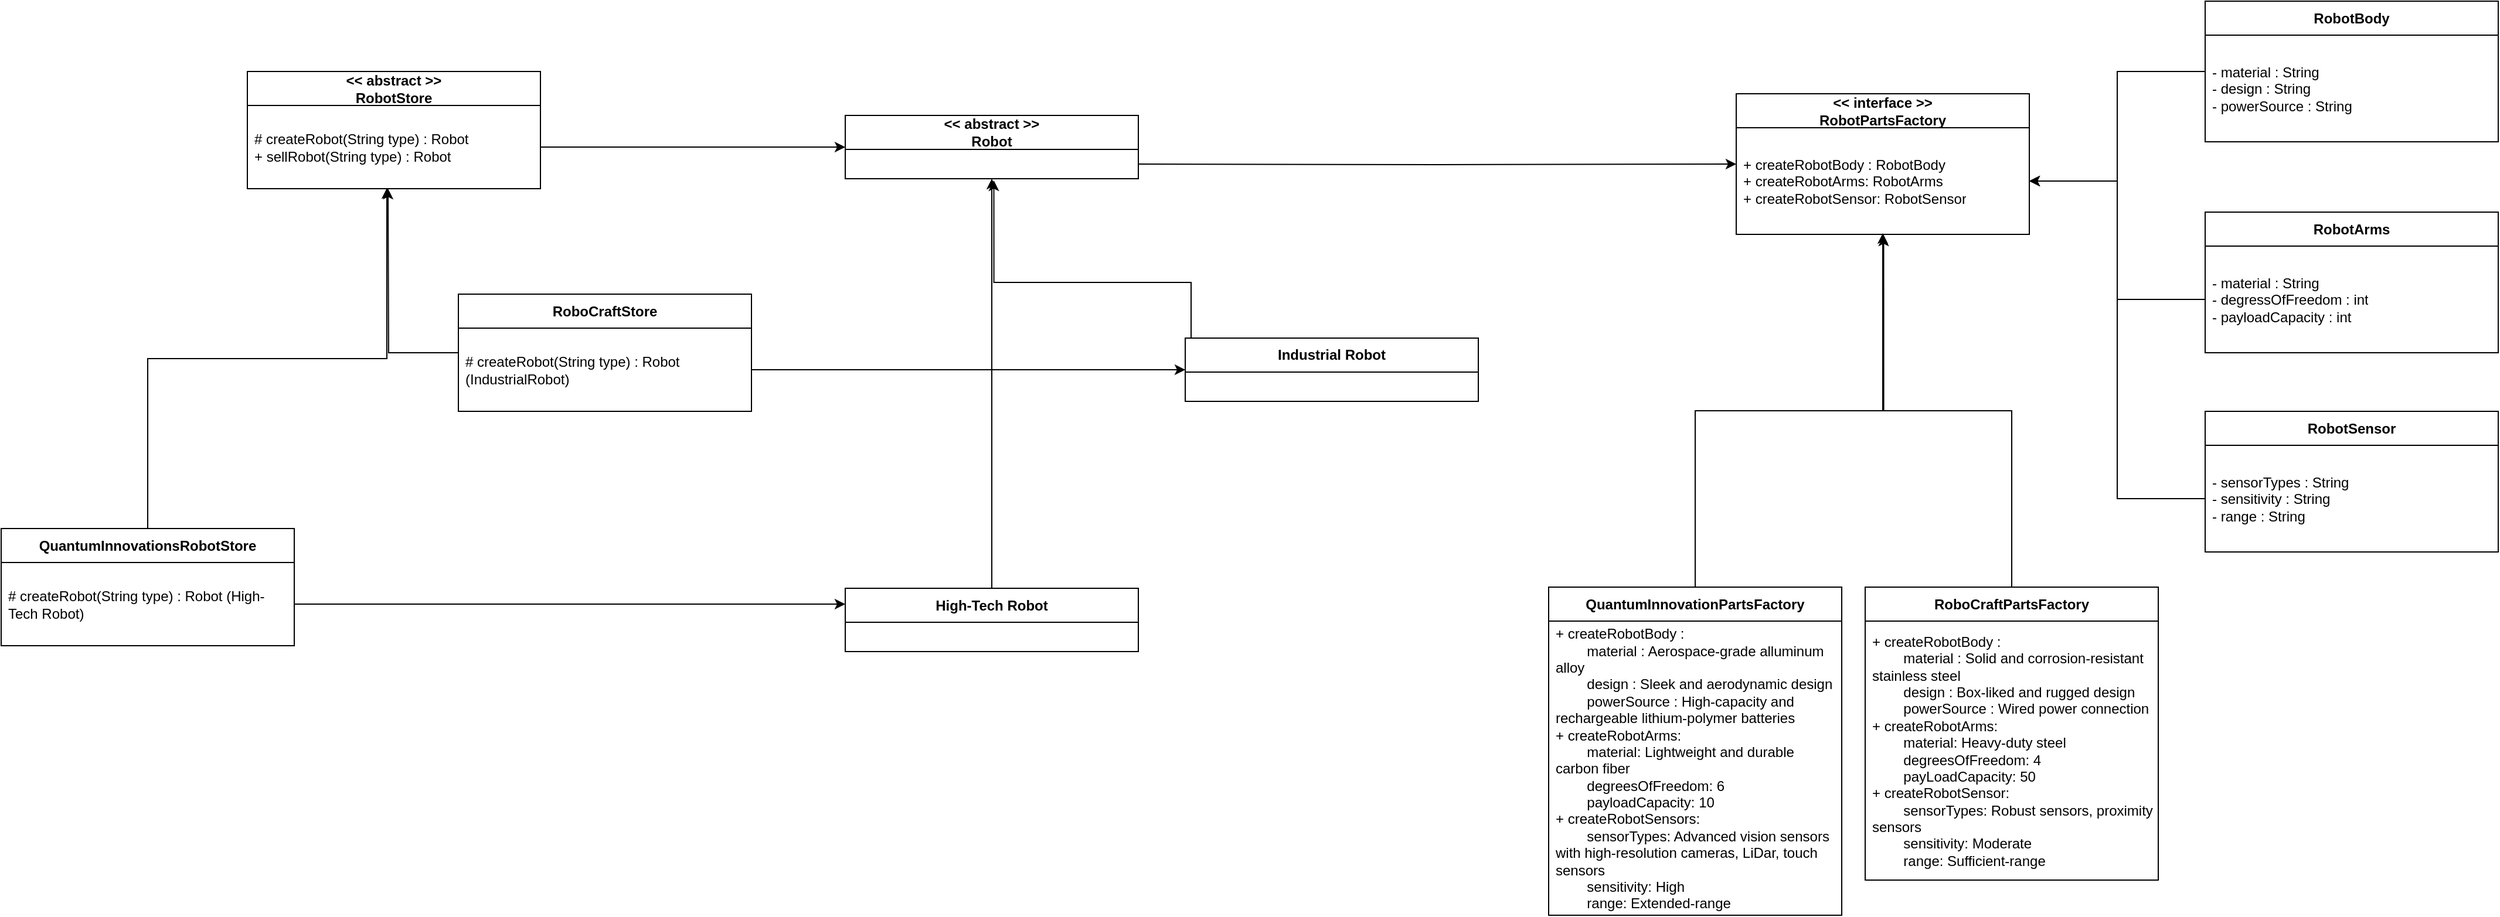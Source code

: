 <mxfile version="22.1.4" type="github">
  <diagram name="Page-1" id="hUjEpkly2eNINpmnEEEA">
    <mxGraphModel dx="2694" dy="1083" grid="1" gridSize="10" guides="1" tooltips="1" connect="1" arrows="1" fold="1" page="1" pageScale="1" pageWidth="827" pageHeight="1169" math="0" shadow="0">
      <root>
        <mxCell id="0" />
        <mxCell id="1" parent="0" />
        <mxCell id="NbQcgySadGwn3jhOum9s-8" value="&amp;lt;&amp;lt; abstract &amp;gt;&amp;gt;&lt;br&gt;RobotStore" style="swimlane;fontStyle=1;align=center;verticalAlign=middle;childLayout=stackLayout;horizontal=1;startSize=29;horizontalStack=0;resizeParent=1;resizeParentMax=0;resizeLast=0;collapsible=0;marginBottom=0;html=1;whiteSpace=wrap;" parent="1" vertex="1">
          <mxGeometry x="300" y="90" width="250" height="100" as="geometry" />
        </mxCell>
        <mxCell id="NbQcgySadGwn3jhOum9s-10" value="# createRobot(String type) : Robot&lt;br&gt;+ sellRobot(String type) : Robot" style="text;html=1;strokeColor=none;fillColor=none;align=left;verticalAlign=middle;spacingLeft=4;spacingRight=4;overflow=hidden;rotatable=0;points=[[0,0.5],[1,0.5]];portConstraint=eastwest;whiteSpace=wrap;" parent="NbQcgySadGwn3jhOum9s-8" vertex="1">
          <mxGeometry y="29" width="250" height="71" as="geometry" />
        </mxCell>
        <mxCell id="NbQcgySadGwn3jhOum9s-11" value="QuantumInnovationsRobotStore" style="swimlane;fontStyle=1;align=center;verticalAlign=middle;childLayout=stackLayout;horizontal=1;startSize=29;horizontalStack=0;resizeParent=1;resizeParentMax=0;resizeLast=0;collapsible=0;marginBottom=0;html=1;whiteSpace=wrap;" parent="1" vertex="1">
          <mxGeometry x="90" y="480" width="250" height="100" as="geometry" />
        </mxCell>
        <mxCell id="NbQcgySadGwn3jhOum9s-13" value="# createRobot(String type) : Robot (High-Tech Robot)" style="text;html=1;strokeColor=none;fillColor=none;align=left;verticalAlign=middle;spacingLeft=4;spacingRight=4;overflow=hidden;rotatable=0;points=[[0,0.5],[1,0.5]];portConstraint=eastwest;whiteSpace=wrap;" parent="NbQcgySadGwn3jhOum9s-11" vertex="1">
          <mxGeometry y="29" width="250" height="71" as="geometry" />
        </mxCell>
        <mxCell id="NbQcgySadGwn3jhOum9s-20" value="&amp;lt;&amp;lt; abstract &amp;gt;&amp;gt;&lt;br&gt;Robot" style="swimlane;fontStyle=1;align=center;verticalAlign=middle;childLayout=stackLayout;horizontal=1;startSize=29;horizontalStack=0;resizeParent=1;resizeParentMax=0;resizeLast=0;collapsible=0;marginBottom=0;html=1;whiteSpace=wrap;" parent="1" vertex="1">
          <mxGeometry x="810" y="127.5" width="250" height="54" as="geometry" />
        </mxCell>
        <mxCell id="Bh0ntxsgNY0DjMAxqfud-5" style="edgeStyle=orthogonalEdgeStyle;rounded=0;orthogonalLoop=1;jettySize=auto;html=1;exitX=0.5;exitY=0;exitDx=0;exitDy=0;entryX=0.5;entryY=1;entryDx=0;entryDy=0;" edge="1" parent="1" source="NbQcgySadGwn3jhOum9s-23" target="NbQcgySadGwn3jhOum9s-20">
          <mxGeometry relative="1" as="geometry" />
        </mxCell>
        <mxCell id="NbQcgySadGwn3jhOum9s-23" value="High-Tech Robot" style="swimlane;fontStyle=1;align=center;verticalAlign=middle;childLayout=stackLayout;horizontal=1;startSize=29;horizontalStack=0;resizeParent=1;resizeParentMax=0;resizeLast=0;collapsible=0;marginBottom=0;html=1;whiteSpace=wrap;" parent="1" vertex="1">
          <mxGeometry x="810" y="531" width="250" height="54" as="geometry" />
        </mxCell>
        <mxCell id="NbQcgySadGwn3jhOum9s-30" value="&amp;lt;&amp;lt; interface &amp;gt;&amp;gt;&lt;br&gt;RobotPartsFactory" style="swimlane;fontStyle=1;align=center;verticalAlign=middle;childLayout=stackLayout;horizontal=1;startSize=29;horizontalStack=0;resizeParent=1;resizeParentMax=0;resizeLast=0;collapsible=0;marginBottom=0;html=1;whiteSpace=wrap;" parent="1" vertex="1">
          <mxGeometry x="1570" y="109" width="250" height="120" as="geometry" />
        </mxCell>
        <mxCell id="NbQcgySadGwn3jhOum9s-32" value="+ createRobotBody : RobotBody&lt;br&gt;+ createRobotArms: RobotArms&lt;br&gt;+ createRobotSensor: RobotSensor" style="text;html=1;strokeColor=none;fillColor=none;align=left;verticalAlign=middle;spacingLeft=4;spacingRight=4;overflow=hidden;rotatable=0;points=[[0,0.5],[1,0.5]];portConstraint=eastwest;whiteSpace=wrap;" parent="NbQcgySadGwn3jhOum9s-30" vertex="1">
          <mxGeometry y="29" width="250" height="91" as="geometry" />
        </mxCell>
        <mxCell id="NbQcgySadGwn3jhOum9s-36" value="RoboCraftPartsFactory" style="swimlane;fontStyle=1;align=center;verticalAlign=middle;childLayout=stackLayout;horizontal=1;startSize=29;horizontalStack=0;resizeParent=1;resizeParentMax=0;resizeLast=0;collapsible=0;marginBottom=0;html=1;whiteSpace=wrap;" parent="1" vertex="1">
          <mxGeometry x="1680" y="530" width="250" height="250" as="geometry" />
        </mxCell>
        <mxCell id="NbQcgySadGwn3jhOum9s-38" value="+ createRobotBody :&amp;nbsp;&lt;br&gt;&lt;span style=&quot;white-space: pre;&quot;&gt;&#x9;&lt;/span&gt;material : Solid and corrosion-resistant stainless steel&lt;br&gt;&lt;span style=&quot;white-space: pre;&quot;&gt;&#x9;&lt;/span&gt;design : Box-liked and rugged design&lt;br&gt;&lt;span style=&quot;white-space: pre;&quot;&gt;&#x9;&lt;/span&gt;powerSource : Wired power connection&lt;br&gt;+ createRobotArms: &lt;br&gt;&lt;span style=&quot;white-space: pre;&quot;&gt;&#x9;&lt;/span&gt;material: Heavy-duty steel&lt;br&gt;&lt;span style=&quot;white-space: pre;&quot;&gt;&#x9;&lt;/span&gt;degreesOfFreedom: 4&lt;br&gt;&lt;span style=&quot;white-space: pre;&quot;&gt;&#x9;&lt;/span&gt;payLoadCapacity: 50&lt;br&gt;+ createRobotSensor:&amp;nbsp;&lt;br&gt;&lt;span style=&quot;white-space: pre;&quot;&gt;&#x9;&lt;/span&gt;sensorTypes: Robust sensors, proximity sensors&lt;br&gt;&lt;span style=&quot;white-space: pre;&quot;&gt;&#x9;&lt;/span&gt;sensitivity: Moderate&lt;br&gt;&lt;span style=&quot;white-space: pre;&quot;&gt;&#x9;&lt;/span&gt;range: Sufficient-range&amp;nbsp;" style="text;html=1;strokeColor=none;fillColor=none;align=left;verticalAlign=middle;spacingLeft=4;spacingRight=4;overflow=hidden;rotatable=0;points=[[0,0.5],[1,0.5]];portConstraint=eastwest;whiteSpace=wrap;" parent="NbQcgySadGwn3jhOum9s-36" vertex="1">
          <mxGeometry y="29" width="250" height="221" as="geometry" />
        </mxCell>
        <mxCell id="Bde_iS7oefZhUgNLe-8d-2" style="edgeStyle=orthogonalEdgeStyle;rounded=0;orthogonalLoop=1;jettySize=auto;html=1;exitX=1;exitY=0.5;exitDx=0;exitDy=0;entryX=0;entryY=0.5;entryDx=0;entryDy=0;" parent="1" source="NbQcgySadGwn3jhOum9s-10" target="NbQcgySadGwn3jhOum9s-20" edge="1">
          <mxGeometry relative="1" as="geometry" />
        </mxCell>
        <mxCell id="Bde_iS7oefZhUgNLe-8d-3" style="edgeStyle=orthogonalEdgeStyle;rounded=0;orthogonalLoop=1;jettySize=auto;html=1;exitX=1;exitY=0.5;exitDx=0;exitDy=0;entryX=0;entryY=0.5;entryDx=0;entryDy=0;" parent="1" target="NbQcgySadGwn3jhOum9s-30" edge="1">
          <mxGeometry relative="1" as="geometry">
            <mxPoint x="1060" y="169" as="sourcePoint" />
          </mxGeometry>
        </mxCell>
        <mxCell id="Bde_iS7oefZhUgNLe-8d-4" style="edgeStyle=orthogonalEdgeStyle;rounded=0;orthogonalLoop=1;jettySize=auto;html=1;entryX=0.503;entryY=1.011;entryDx=0;entryDy=0;entryPerimeter=0;" parent="1" source="NbQcgySadGwn3jhOum9s-36" target="NbQcgySadGwn3jhOum9s-32" edge="1">
          <mxGeometry relative="1" as="geometry" />
        </mxCell>
        <mxCell id="Bde_iS7oefZhUgNLe-8d-5" value="RobotBody" style="swimlane;fontStyle=1;align=center;verticalAlign=middle;childLayout=stackLayout;horizontal=1;startSize=29;horizontalStack=0;resizeParent=1;resizeParentMax=0;resizeLast=0;collapsible=0;marginBottom=0;html=1;whiteSpace=wrap;" parent="1" vertex="1">
          <mxGeometry x="1970" y="30" width="250" height="120" as="geometry" />
        </mxCell>
        <mxCell id="Bde_iS7oefZhUgNLe-8d-6" value="- material : String&lt;br style=&quot;border-color: var(--border-color);&quot;&gt;- design : String&lt;br style=&quot;border-color: var(--border-color);&quot;&gt;- powerSource : String" style="text;html=1;strokeColor=none;fillColor=none;align=left;verticalAlign=middle;spacingLeft=4;spacingRight=4;overflow=hidden;rotatable=0;points=[[0,0.5],[1,0.5]];portConstraint=eastwest;whiteSpace=wrap;" parent="Bde_iS7oefZhUgNLe-8d-5" vertex="1">
          <mxGeometry y="29" width="250" height="91" as="geometry" />
        </mxCell>
        <mxCell id="Bde_iS7oefZhUgNLe-8d-7" style="edgeStyle=orthogonalEdgeStyle;rounded=0;orthogonalLoop=1;jettySize=auto;html=1;exitX=1;exitY=0.5;exitDx=0;exitDy=0;entryX=0;entryY=0.5;entryDx=0;entryDy=0;endArrow=none;endFill=0;startArrow=classic;startFill=1;" parent="1" source="NbQcgySadGwn3jhOum9s-32" target="Bde_iS7oefZhUgNLe-8d-5" edge="1">
          <mxGeometry relative="1" as="geometry" />
        </mxCell>
        <mxCell id="Bde_iS7oefZhUgNLe-8d-8" value="RobotArms" style="swimlane;fontStyle=1;align=center;verticalAlign=middle;childLayout=stackLayout;horizontal=1;startSize=29;horizontalStack=0;resizeParent=1;resizeParentMax=0;resizeLast=0;collapsible=0;marginBottom=0;html=1;whiteSpace=wrap;" parent="1" vertex="1">
          <mxGeometry x="1970" y="210" width="250" height="120" as="geometry" />
        </mxCell>
        <mxCell id="Bde_iS7oefZhUgNLe-8d-9" value="- material : String&lt;br style=&quot;border-color: var(--border-color);&quot;&gt;- degressOfFreedom : int&lt;br style=&quot;border-color: var(--border-color);&quot;&gt;- payloadCapacity : int" style="text;html=1;strokeColor=none;fillColor=none;align=left;verticalAlign=middle;spacingLeft=4;spacingRight=4;overflow=hidden;rotatable=0;points=[[0,0.5],[1,0.5]];portConstraint=eastwest;whiteSpace=wrap;" parent="Bde_iS7oefZhUgNLe-8d-8" vertex="1">
          <mxGeometry y="29" width="250" height="91" as="geometry" />
        </mxCell>
        <mxCell id="Bde_iS7oefZhUgNLe-8d-10" style="edgeStyle=orthogonalEdgeStyle;rounded=0;orthogonalLoop=1;jettySize=auto;html=1;exitX=0;exitY=0.5;exitDx=0;exitDy=0;entryX=1;entryY=0.5;entryDx=0;entryDy=0;" parent="1" source="Bde_iS7oefZhUgNLe-8d-9" target="NbQcgySadGwn3jhOum9s-32" edge="1">
          <mxGeometry relative="1" as="geometry" />
        </mxCell>
        <mxCell id="Bde_iS7oefZhUgNLe-8d-11" value="RobotSensor" style="swimlane;fontStyle=1;align=center;verticalAlign=middle;childLayout=stackLayout;horizontal=1;startSize=29;horizontalStack=0;resizeParent=1;resizeParentMax=0;resizeLast=0;collapsible=0;marginBottom=0;html=1;whiteSpace=wrap;" parent="1" vertex="1">
          <mxGeometry x="1970" y="380" width="250" height="120" as="geometry" />
        </mxCell>
        <mxCell id="Bde_iS7oefZhUgNLe-8d-12" value="- sensorTypes : String&lt;br&gt;- sensitivity : String&lt;br&gt;- range : String" style="text;html=1;strokeColor=none;fillColor=none;align=left;verticalAlign=middle;spacingLeft=4;spacingRight=4;overflow=hidden;rotatable=0;points=[[0,0.5],[1,0.5]];portConstraint=eastwest;whiteSpace=wrap;" parent="Bde_iS7oefZhUgNLe-8d-11" vertex="1">
          <mxGeometry y="29" width="250" height="91" as="geometry" />
        </mxCell>
        <mxCell id="Bde_iS7oefZhUgNLe-8d-13" style="edgeStyle=orthogonalEdgeStyle;rounded=0;orthogonalLoop=1;jettySize=auto;html=1;entryX=1;entryY=0.5;entryDx=0;entryDy=0;" parent="1" source="Bde_iS7oefZhUgNLe-8d-12" target="NbQcgySadGwn3jhOum9s-32" edge="1">
          <mxGeometry relative="1" as="geometry" />
        </mxCell>
        <mxCell id="Bde_iS7oefZhUgNLe-8d-18" style="edgeStyle=orthogonalEdgeStyle;rounded=0;orthogonalLoop=1;jettySize=auto;html=1;" parent="1" source="Bde_iS7oefZhUgNLe-8d-14" edge="1">
          <mxGeometry relative="1" as="geometry">
            <mxPoint x="420" y="190" as="targetPoint" />
          </mxGeometry>
        </mxCell>
        <mxCell id="Bde_iS7oefZhUgNLe-8d-14" value="RoboCraftStore" style="swimlane;fontStyle=1;align=center;verticalAlign=middle;childLayout=stackLayout;horizontal=1;startSize=29;horizontalStack=0;resizeParent=1;resizeParentMax=0;resizeLast=0;collapsible=0;marginBottom=0;html=1;whiteSpace=wrap;" parent="1" vertex="1">
          <mxGeometry x="480" y="280" width="250" height="100" as="geometry" />
        </mxCell>
        <mxCell id="Bde_iS7oefZhUgNLe-8d-15" value="# createRobot(String type) : Robot (IndustrialRobot)" style="text;html=1;strokeColor=none;fillColor=none;align=left;verticalAlign=middle;spacingLeft=4;spacingRight=4;overflow=hidden;rotatable=0;points=[[0,0.5],[1,0.5]];portConstraint=eastwest;whiteSpace=wrap;" parent="Bde_iS7oefZhUgNLe-8d-14" vertex="1">
          <mxGeometry y="29" width="250" height="71" as="geometry" />
        </mxCell>
        <mxCell id="Bde_iS7oefZhUgNLe-8d-16" style="edgeStyle=orthogonalEdgeStyle;rounded=0;orthogonalLoop=1;jettySize=auto;html=1;entryX=0.476;entryY=0.993;entryDx=0;entryDy=0;entryPerimeter=0;" parent="1" source="NbQcgySadGwn3jhOum9s-11" target="NbQcgySadGwn3jhOum9s-10" edge="1">
          <mxGeometry relative="1" as="geometry" />
        </mxCell>
        <mxCell id="Bde_iS7oefZhUgNLe-8d-21" value="Industrial Robot" style="swimlane;fontStyle=1;align=center;verticalAlign=middle;childLayout=stackLayout;horizontal=1;startSize=29;horizontalStack=0;resizeParent=1;resizeParentMax=0;resizeLast=0;collapsible=0;marginBottom=0;html=1;whiteSpace=wrap;" parent="1" vertex="1">
          <mxGeometry x="1100" y="317.5" width="250" height="54" as="geometry" />
        </mxCell>
        <mxCell id="Bde_iS7oefZhUgNLe-8d-31" style="edgeStyle=orthogonalEdgeStyle;rounded=0;orthogonalLoop=1;jettySize=auto;html=1;entryX=0.507;entryY=1.06;entryDx=0;entryDy=0;entryPerimeter=0;" parent="1" source="Bde_iS7oefZhUgNLe-8d-21" edge="1">
          <mxGeometry relative="1" as="geometry">
            <Array as="points">
              <mxPoint x="1105" y="270" />
              <mxPoint x="937" y="270" />
            </Array>
            <mxPoint x="936.75" y="183" as="targetPoint" />
          </mxGeometry>
        </mxCell>
        <mxCell id="Bh0ntxsgNY0DjMAxqfud-1" value="QuantumInnovationPartsFactory" style="swimlane;fontStyle=1;align=center;verticalAlign=middle;childLayout=stackLayout;horizontal=1;startSize=29;horizontalStack=0;resizeParent=1;resizeParentMax=0;resizeLast=0;collapsible=0;marginBottom=0;html=1;whiteSpace=wrap;" vertex="1" parent="1">
          <mxGeometry x="1410" y="530" width="250" height="280" as="geometry" />
        </mxCell>
        <mxCell id="Bh0ntxsgNY0DjMAxqfud-2" value="+ createRobotBody :&amp;nbsp;&lt;br&gt;&lt;span style=&quot;white-space: pre;&quot;&gt;&#x9;&lt;/span&gt;material : Aerospace-grade alluminum alloy&lt;br&gt;&lt;span style=&quot;white-space: pre;&quot;&gt;&#x9;&lt;/span&gt;design : Sleek and aerodynamic design&lt;br&gt;&lt;span style=&quot;white-space: pre;&quot;&gt;&#x9;&lt;/span&gt;powerSource : High-capacity and rechargeable lithium-polymer batteries&lt;br&gt;+ createRobotArms:&lt;br&gt;&lt;span style=&quot;white-space: pre;&quot;&gt;&#x9;&lt;/span&gt;material: Lightweight and durable carbon fiber&lt;br&gt;&lt;span style=&quot;white-space: pre;&quot;&gt;&#x9;&lt;/span&gt;degreesOfFreedom: 6&lt;br&gt;&lt;span style=&quot;white-space: pre;&quot;&gt;&#x9;&lt;/span&gt;payloadCapacity: 10&lt;br&gt;+ createRobotSensors:&lt;br&gt;&lt;span style=&quot;white-space: pre;&quot;&gt;&#x9;&lt;/span&gt;sensorTypes: Advanced vision sensors with high-resolution cameras, LiDar, touch sensors&lt;br&gt;&lt;span style=&quot;white-space: pre;&quot;&gt;&#x9;&lt;/span&gt;sensitivity: High&lt;br&gt;&lt;span style=&quot;white-space: pre;&quot;&gt;&#x9;&lt;/span&gt;range: Extended-range" style="text;html=1;strokeColor=none;fillColor=none;align=left;verticalAlign=middle;spacingLeft=4;spacingRight=4;overflow=hidden;rotatable=0;points=[[0,0.5],[1,0.5]];portConstraint=eastwest;whiteSpace=wrap;" vertex="1" parent="Bh0ntxsgNY0DjMAxqfud-1">
          <mxGeometry y="29" width="250" height="251" as="geometry" />
        </mxCell>
        <mxCell id="Bh0ntxsgNY0DjMAxqfud-4" style="edgeStyle=orthogonalEdgeStyle;rounded=0;orthogonalLoop=1;jettySize=auto;html=1;entryX=0.5;entryY=0.989;entryDx=0;entryDy=0;entryPerimeter=0;" edge="1" parent="1" source="Bh0ntxsgNY0DjMAxqfud-1" target="NbQcgySadGwn3jhOum9s-32">
          <mxGeometry relative="1" as="geometry" />
        </mxCell>
        <mxCell id="Bh0ntxsgNY0DjMAxqfud-7" style="edgeStyle=orthogonalEdgeStyle;rounded=0;orthogonalLoop=1;jettySize=auto;html=1;entryX=0;entryY=0.25;entryDx=0;entryDy=0;" edge="1" parent="1" source="NbQcgySadGwn3jhOum9s-13" target="NbQcgySadGwn3jhOum9s-23">
          <mxGeometry relative="1" as="geometry" />
        </mxCell>
        <mxCell id="Bh0ntxsgNY0DjMAxqfud-8" style="edgeStyle=orthogonalEdgeStyle;rounded=0;orthogonalLoop=1;jettySize=auto;html=1;entryX=0;entryY=0.5;entryDx=0;entryDy=0;" edge="1" parent="1" source="Bde_iS7oefZhUgNLe-8d-15" target="Bde_iS7oefZhUgNLe-8d-21">
          <mxGeometry relative="1" as="geometry" />
        </mxCell>
      </root>
    </mxGraphModel>
  </diagram>
</mxfile>
